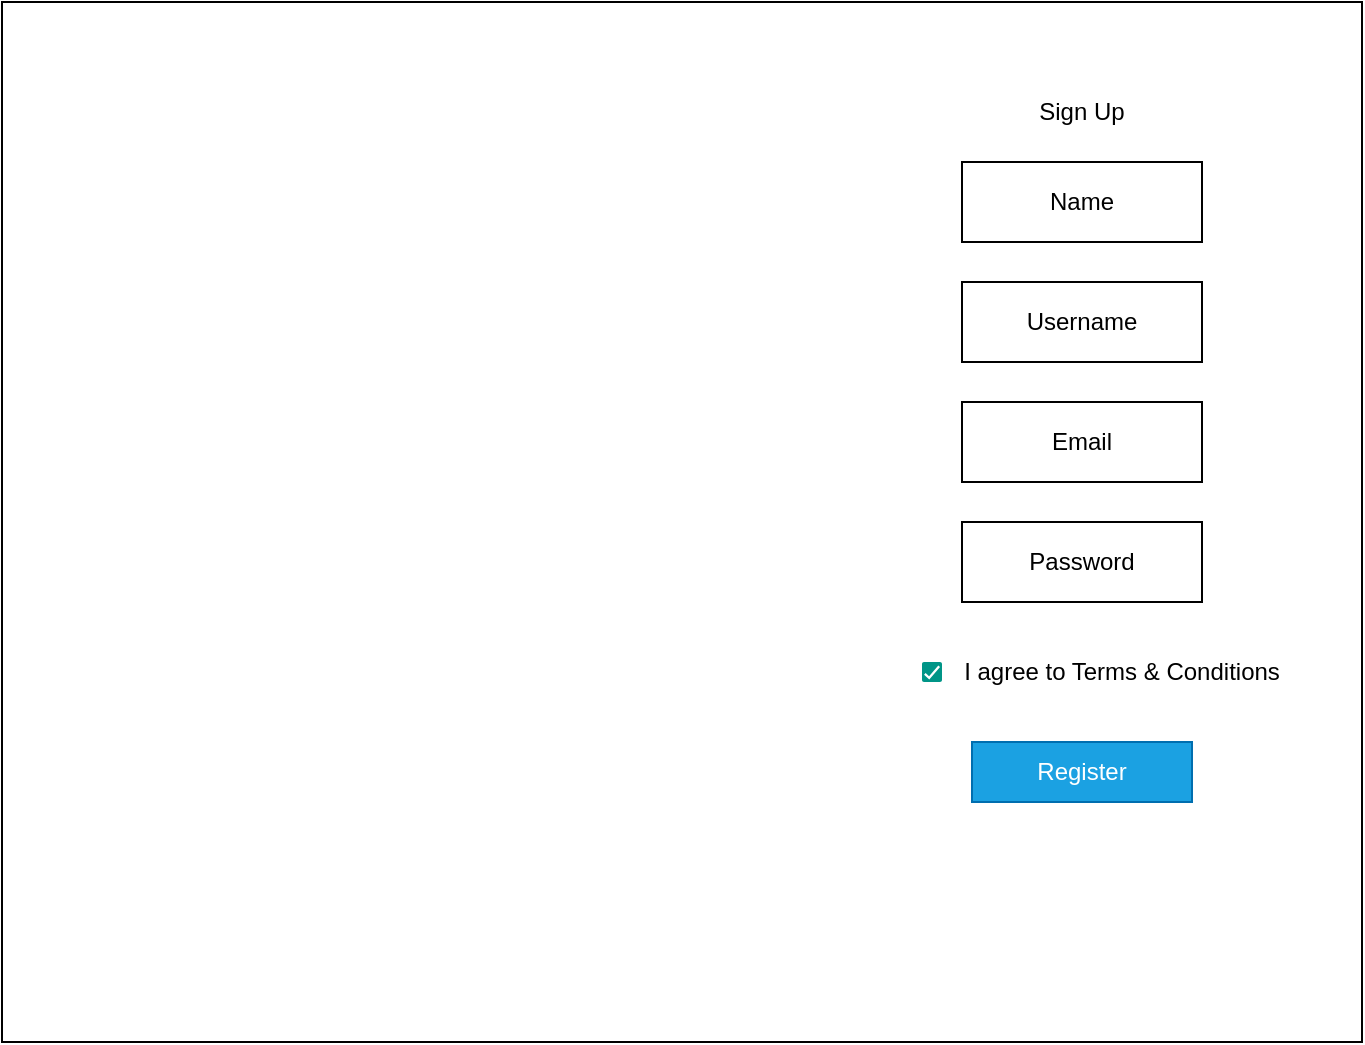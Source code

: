 <mxfile>
    <diagram id="ull73dYdModQ1DHthHD1" name="Page-1">
        <mxGraphModel dx="832" dy="571" grid="1" gridSize="10" guides="1" tooltips="1" connect="1" arrows="1" fold="1" page="1" pageScale="1" pageWidth="850" pageHeight="1100" math="0" shadow="0">
            <root>
                <mxCell id="0"/>
                <mxCell id="1" parent="0"/>
                <mxCell id="2" value="" style="rounded=0;whiteSpace=wrap;html=1;" parent="1" vertex="1">
                    <mxGeometry x="80" y="50" width="680" height="520" as="geometry"/>
                </mxCell>
                <mxCell id="3" value="Email" style="whiteSpace=wrap;html=1;" parent="1" vertex="1">
                    <mxGeometry x="560" y="250" width="120" height="40" as="geometry"/>
                </mxCell>
                <mxCell id="4" value="Username" style="whiteSpace=wrap;html=1;" parent="1" vertex="1">
                    <mxGeometry x="560" y="190" width="120" height="40" as="geometry"/>
                </mxCell>
                <mxCell id="6" value="Password" style="whiteSpace=wrap;html=1;" parent="1" vertex="1">
                    <mxGeometry x="560" y="310" width="120" height="40" as="geometry"/>
                </mxCell>
                <mxCell id="8" value="Register" style="whiteSpace=wrap;html=1;fillColor=#1BA1E2;fontColor=#ffffff;strokeColor=#006EAF;" parent="1" vertex="1">
                    <mxGeometry x="565" y="420" width="110" height="30" as="geometry"/>
                </mxCell>
                <mxCell id="10" value="Sign Up" style="text;html=1;strokeColor=none;fillColor=none;align=center;verticalAlign=middle;whiteSpace=wrap;rounded=0;" parent="1" vertex="1">
                    <mxGeometry x="590" y="90" width="60" height="30" as="geometry"/>
                </mxCell>
                <mxCell id="11" value="Name" style="whiteSpace=wrap;html=1;" vertex="1" parent="1">
                    <mxGeometry x="560" y="130" width="120" height="40" as="geometry"/>
                </mxCell>
                <mxCell id="17" value="" style="dashed=0;labelPosition=right;align=left;shape=mxgraph.gmdl.checkbox;strokeColor=none;fillColor=#009587;strokeWidth=2;aspect=fixed;sketch=0;" vertex="1" parent="1">
                    <mxGeometry x="540" y="380" width="10" height="10" as="geometry"/>
                </mxCell>
                <mxCell id="19" value="I agree to Terms &amp;amp; Conditions" style="text;html=1;strokeColor=none;fillColor=none;align=center;verticalAlign=middle;whiteSpace=wrap;rounded=0;" vertex="1" parent="1">
                    <mxGeometry x="540" y="370" width="200" height="30" as="geometry"/>
                </mxCell>
            </root>
        </mxGraphModel>
    </diagram>
</mxfile>